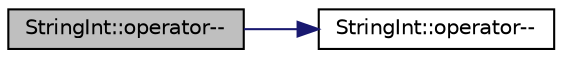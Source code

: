 digraph "StringInt::operator--"
{
 // LATEX_PDF_SIZE
  edge [fontname="Helvetica",fontsize="10",labelfontname="Helvetica",labelfontsize="10"];
  node [fontname="Helvetica",fontsize="10",shape=record];
  rankdir="LR";
  Node1 [label="StringInt::operator--",height=0.2,width=0.4,color="black", fillcolor="grey75", style="filled", fontcolor="black",tooltip="Postfix decrement."];
  Node1 -> Node2 [color="midnightblue",fontsize="10",style="solid",fontname="Helvetica"];
  Node2 [label="StringInt::operator--",height=0.2,width=0.4,color="black", fillcolor="white", style="filled",URL="$classStringInt.html#a4f2fcb255fc9124517ea9ad8a7a032cc",tooltip="Prefix decrement."];
}
